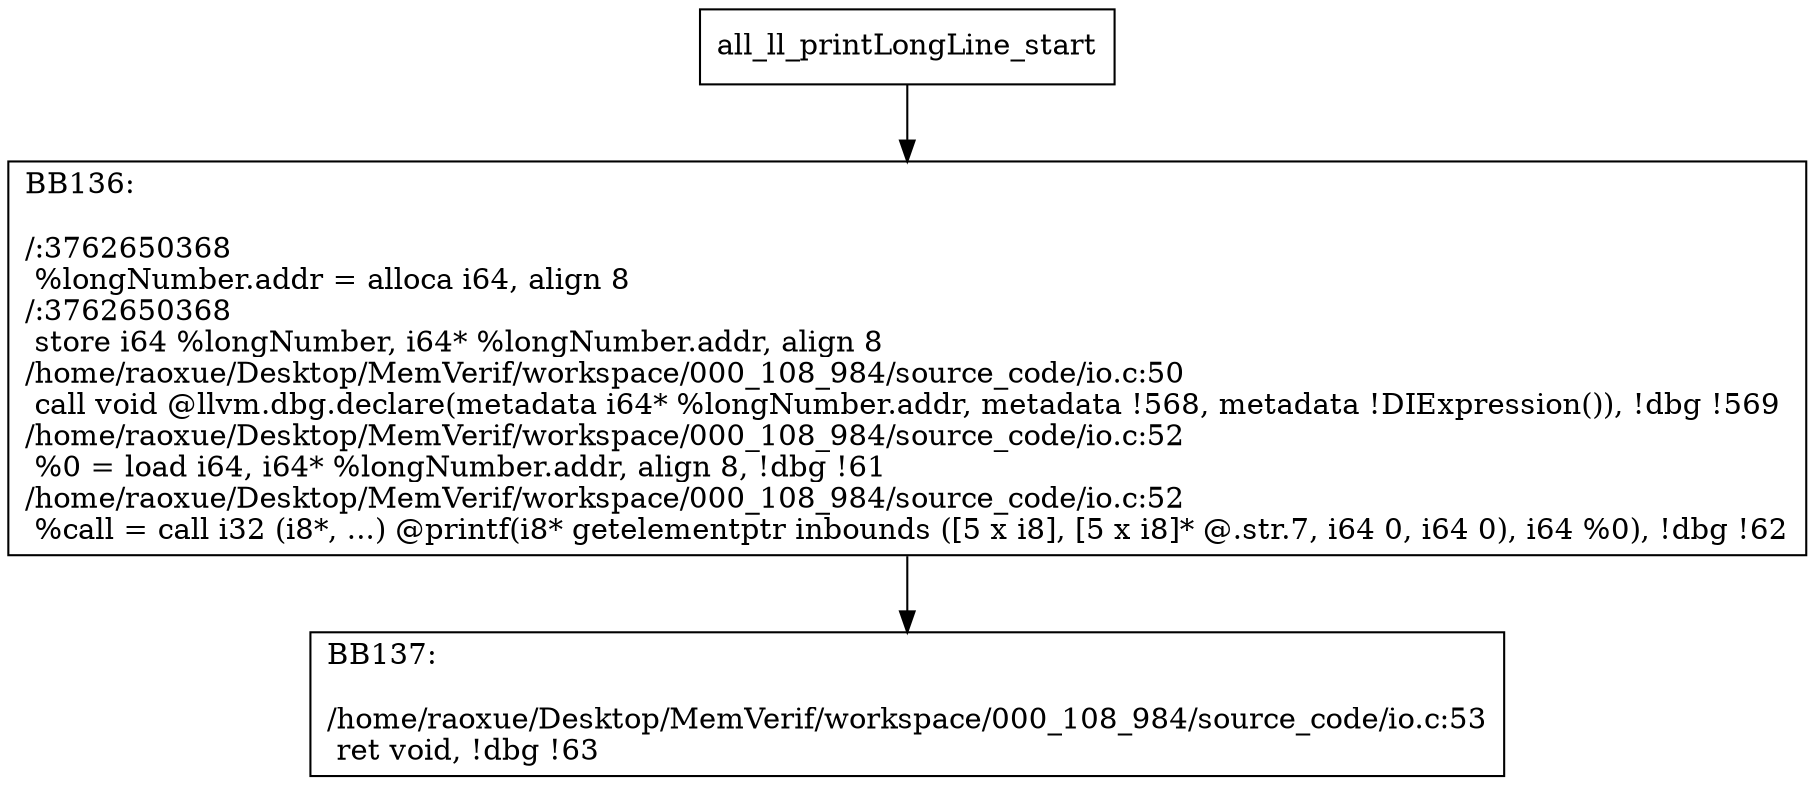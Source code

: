 digraph "CFG for'all_ll_printLongLine' function" {
	BBall_ll_printLongLine_start[shape=record,label="{all_ll_printLongLine_start}"];
	BBall_ll_printLongLine_start-> all_ll_printLongLineBB136;
	all_ll_printLongLineBB136 [shape=record, label="{BB136:\l\l/:3762650368\l
  %longNumber.addr = alloca i64, align 8\l
/:3762650368\l
  store i64 %longNumber, i64* %longNumber.addr, align 8\l
/home/raoxue/Desktop/MemVerif/workspace/000_108_984/source_code/io.c:50\l
  call void @llvm.dbg.declare(metadata i64* %longNumber.addr, metadata !568, metadata !DIExpression()), !dbg !569\l
/home/raoxue/Desktop/MemVerif/workspace/000_108_984/source_code/io.c:52\l
  %0 = load i64, i64* %longNumber.addr, align 8, !dbg !61\l
/home/raoxue/Desktop/MemVerif/workspace/000_108_984/source_code/io.c:52\l
  %call = call i32 (i8*, ...) @printf(i8* getelementptr inbounds ([5 x i8], [5 x i8]* @.str.7, i64 0, i64 0), i64 %0), !dbg !62\l
}"];
	all_ll_printLongLineBB136-> all_ll_printLongLineBB137;
	all_ll_printLongLineBB137 [shape=record, label="{BB137:\l\l/home/raoxue/Desktop/MemVerif/workspace/000_108_984/source_code/io.c:53\l
  ret void, !dbg !63\l
}"];
}

